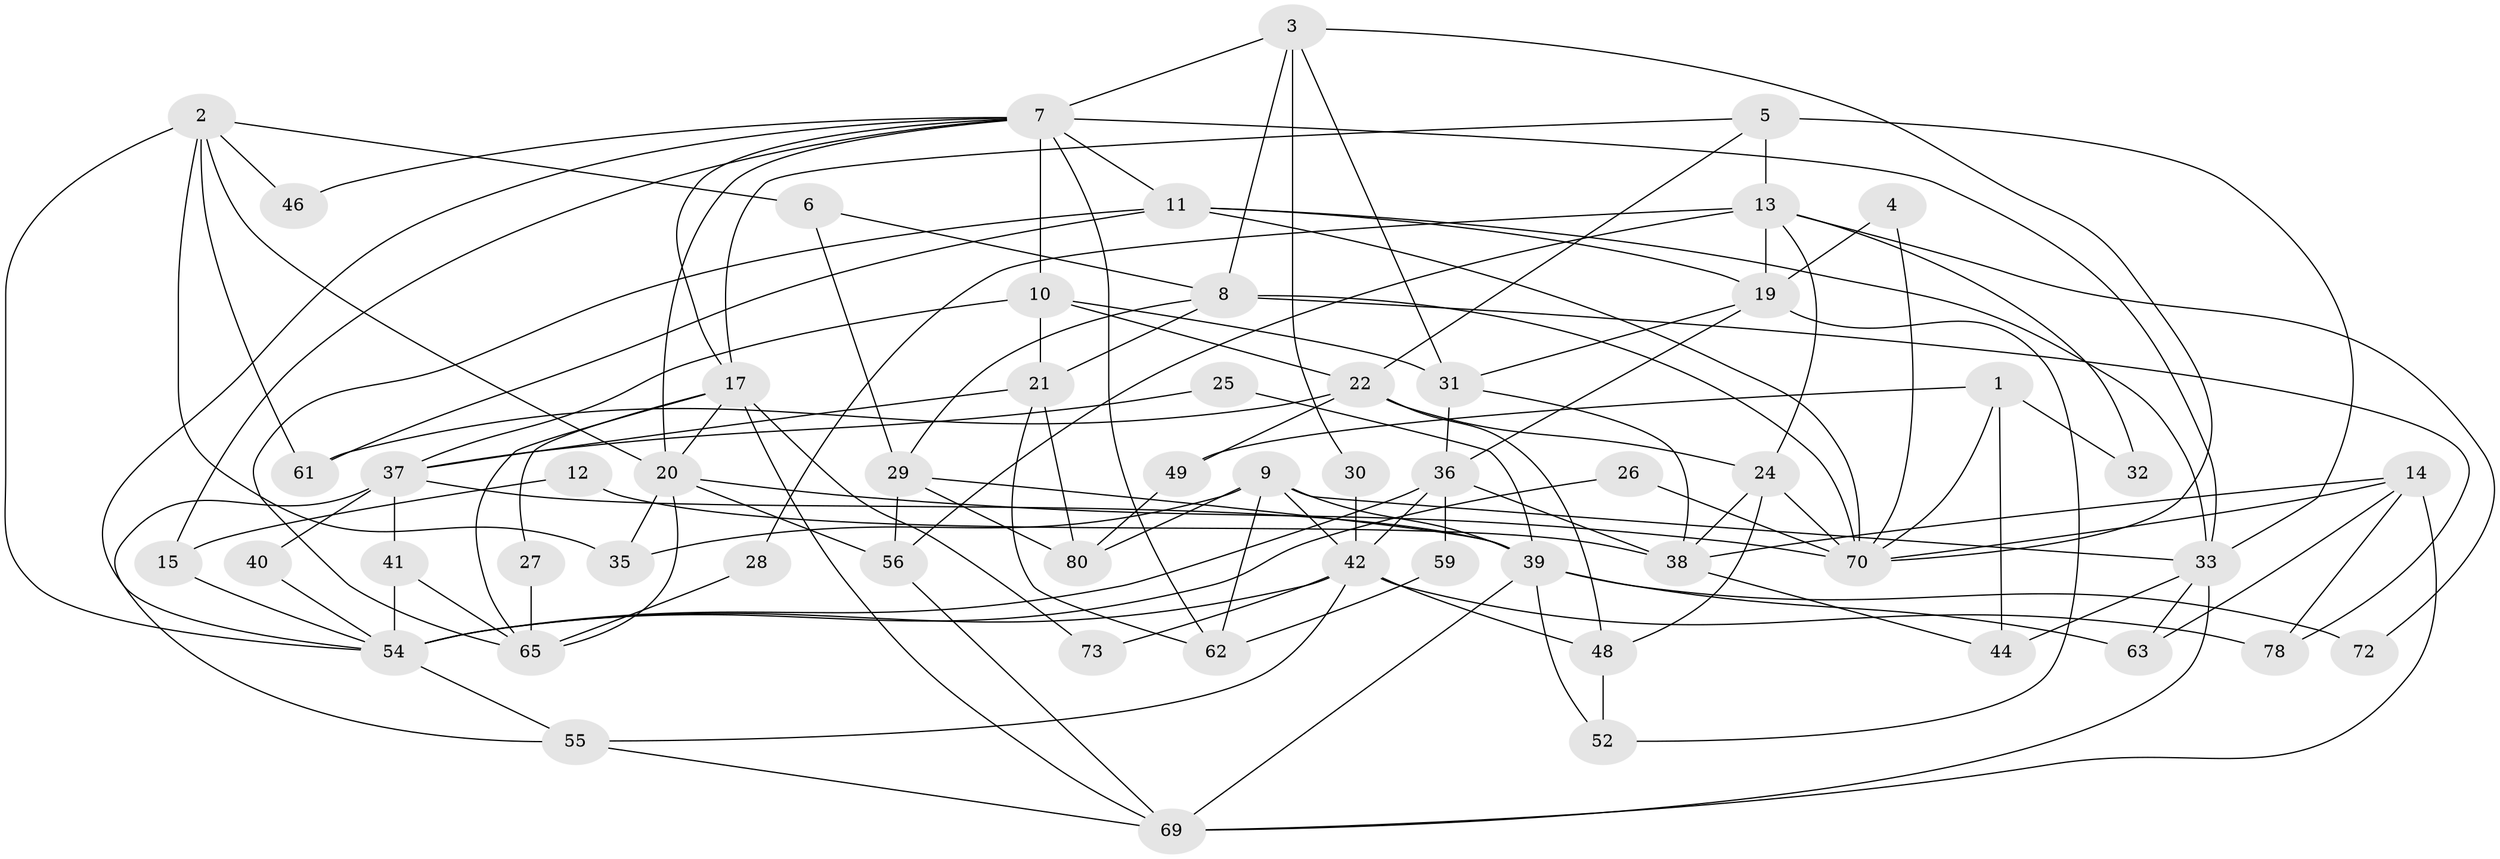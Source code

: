 // Generated by graph-tools (version 1.1) at 2025/52/02/27/25 19:52:06]
// undirected, 57 vertices, 129 edges
graph export_dot {
graph [start="1"]
  node [color=gray90,style=filled];
  1;
  2 [super="+16"];
  3;
  4;
  5 [super="+34"];
  6;
  7 [super="+66"];
  8 [super="+81"];
  9 [super="+50"];
  10;
  11 [super="+45"];
  12;
  13;
  14 [super="+76"];
  15;
  17 [super="+18"];
  19 [super="+60"];
  20 [super="+53"];
  21 [super="+23"];
  22 [super="+74"];
  24;
  25;
  26;
  27;
  28;
  29 [super="+77"];
  30;
  31 [super="+71"];
  32;
  33 [super="+43"];
  35;
  36 [super="+67"];
  37 [super="+47"];
  38 [super="+68"];
  39 [super="+58"];
  40;
  41;
  42 [super="+64"];
  44;
  46;
  48 [super="+51"];
  49;
  52;
  54 [super="+57"];
  55;
  56;
  59;
  61;
  62;
  63;
  65 [super="+79"];
  69 [super="+82"];
  70 [super="+75"];
  72;
  73;
  78;
  80;
  1 -- 44;
  1 -- 32;
  1 -- 49;
  1 -- 70;
  2 -- 54;
  2 -- 6;
  2 -- 35;
  2 -- 20;
  2 -- 61;
  2 -- 46;
  3 -- 30;
  3 -- 31;
  3 -- 70;
  3 -- 8;
  3 -- 7;
  4 -- 19;
  4 -- 70;
  5 -- 13 [weight=2];
  5 -- 22;
  5 -- 33;
  5 -- 17;
  6 -- 8;
  6 -- 29;
  7 -- 10;
  7 -- 15;
  7 -- 17;
  7 -- 46;
  7 -- 54;
  7 -- 62;
  7 -- 33 [weight=2];
  7 -- 20;
  7 -- 11;
  8 -- 70 [weight=2];
  8 -- 21;
  8 -- 29;
  8 -- 78;
  9 -- 80;
  9 -- 42;
  9 -- 33;
  9 -- 39;
  9 -- 35;
  9 -- 62;
  10 -- 21;
  10 -- 37;
  10 -- 22;
  10 -- 31;
  11 -- 33;
  11 -- 70;
  11 -- 19;
  11 -- 65;
  11 -- 61;
  12 -- 38 [weight=2];
  12 -- 15;
  13 -- 28;
  13 -- 19;
  13 -- 24;
  13 -- 32;
  13 -- 56;
  13 -- 72;
  14 -- 63;
  14 -- 78;
  14 -- 38;
  14 -- 69;
  14 -- 70;
  15 -- 54;
  17 -- 20;
  17 -- 65;
  17 -- 69;
  17 -- 73;
  17 -- 27;
  19 -- 52;
  19 -- 36;
  19 -- 31;
  20 -- 35;
  20 -- 56;
  20 -- 65;
  20 -- 70;
  21 -- 80;
  21 -- 62;
  21 -- 37;
  22 -- 61;
  22 -- 24;
  22 -- 49;
  22 -- 48;
  24 -- 38;
  24 -- 48;
  24 -- 70;
  25 -- 37;
  25 -- 39;
  26 -- 54;
  26 -- 70;
  27 -- 65 [weight=2];
  28 -- 65 [weight=2];
  29 -- 56;
  29 -- 80;
  29 -- 39;
  30 -- 42 [weight=2];
  31 -- 36;
  31 -- 38;
  33 -- 44;
  33 -- 63;
  33 -- 69;
  36 -- 38 [weight=2];
  36 -- 54;
  36 -- 42;
  36 -- 59;
  37 -- 40;
  37 -- 41;
  37 -- 55;
  37 -- 39;
  38 -- 44;
  39 -- 63;
  39 -- 72;
  39 -- 52;
  39 -- 69;
  40 -- 54;
  41 -- 54;
  41 -- 65;
  42 -- 54;
  42 -- 55;
  42 -- 48;
  42 -- 78;
  42 -- 73;
  48 -- 52;
  49 -- 80;
  54 -- 55;
  55 -- 69;
  56 -- 69;
  59 -- 62;
}
